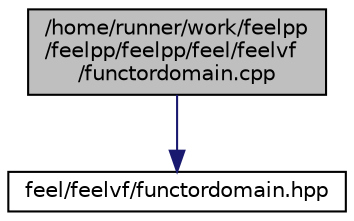 digraph "/home/runner/work/feelpp/feelpp/feelpp/feel/feelvf/functordomain.cpp"
{
 // LATEX_PDF_SIZE
  edge [fontname="Helvetica",fontsize="10",labelfontname="Helvetica",labelfontsize="10"];
  node [fontname="Helvetica",fontsize="10",shape=record];
  Node1 [label="/home/runner/work/feelpp\l/feelpp/feelpp/feel/feelvf\l/functordomain.cpp",height=0.2,width=0.4,color="black", fillcolor="grey75", style="filled", fontcolor="black",tooltip=" "];
  Node1 -> Node2 [color="midnightblue",fontsize="10",style="solid",fontname="Helvetica"];
  Node2 [label="feel/feelvf/functordomain.hpp",height=0.2,width=0.4,color="black", fillcolor="white", style="filled",URL="$functordomain_8hpp.html",tooltip=" "];
}
